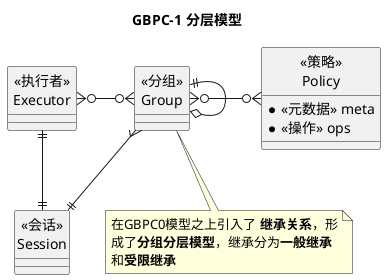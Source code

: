 @startuml GBPC1
title GBPC-1 分层模型
hide circle
'skinparam linetype ortho
entity " <<执行者>> \nExecutor" as executor {
}

entity " <<分组>> \nGroup" as group {
}

entity " <<策略>> \nPolicy" as policy {
  *<<元数据>> meta
  *<<操作>> ops
}

entity " <<会话>> \nSession" as session {
}

executor }o-right-o{group:"      "
group }o-right-o{policy:"     "
executor ||--|| session
group }--|| session
group ||--o group
note bottom of group
在GBPC0模型之上引入了 **继承关系**，形
成了**分组分层模型**，继承分为**一般继承**
和**受限继承**
end note
@enduml

